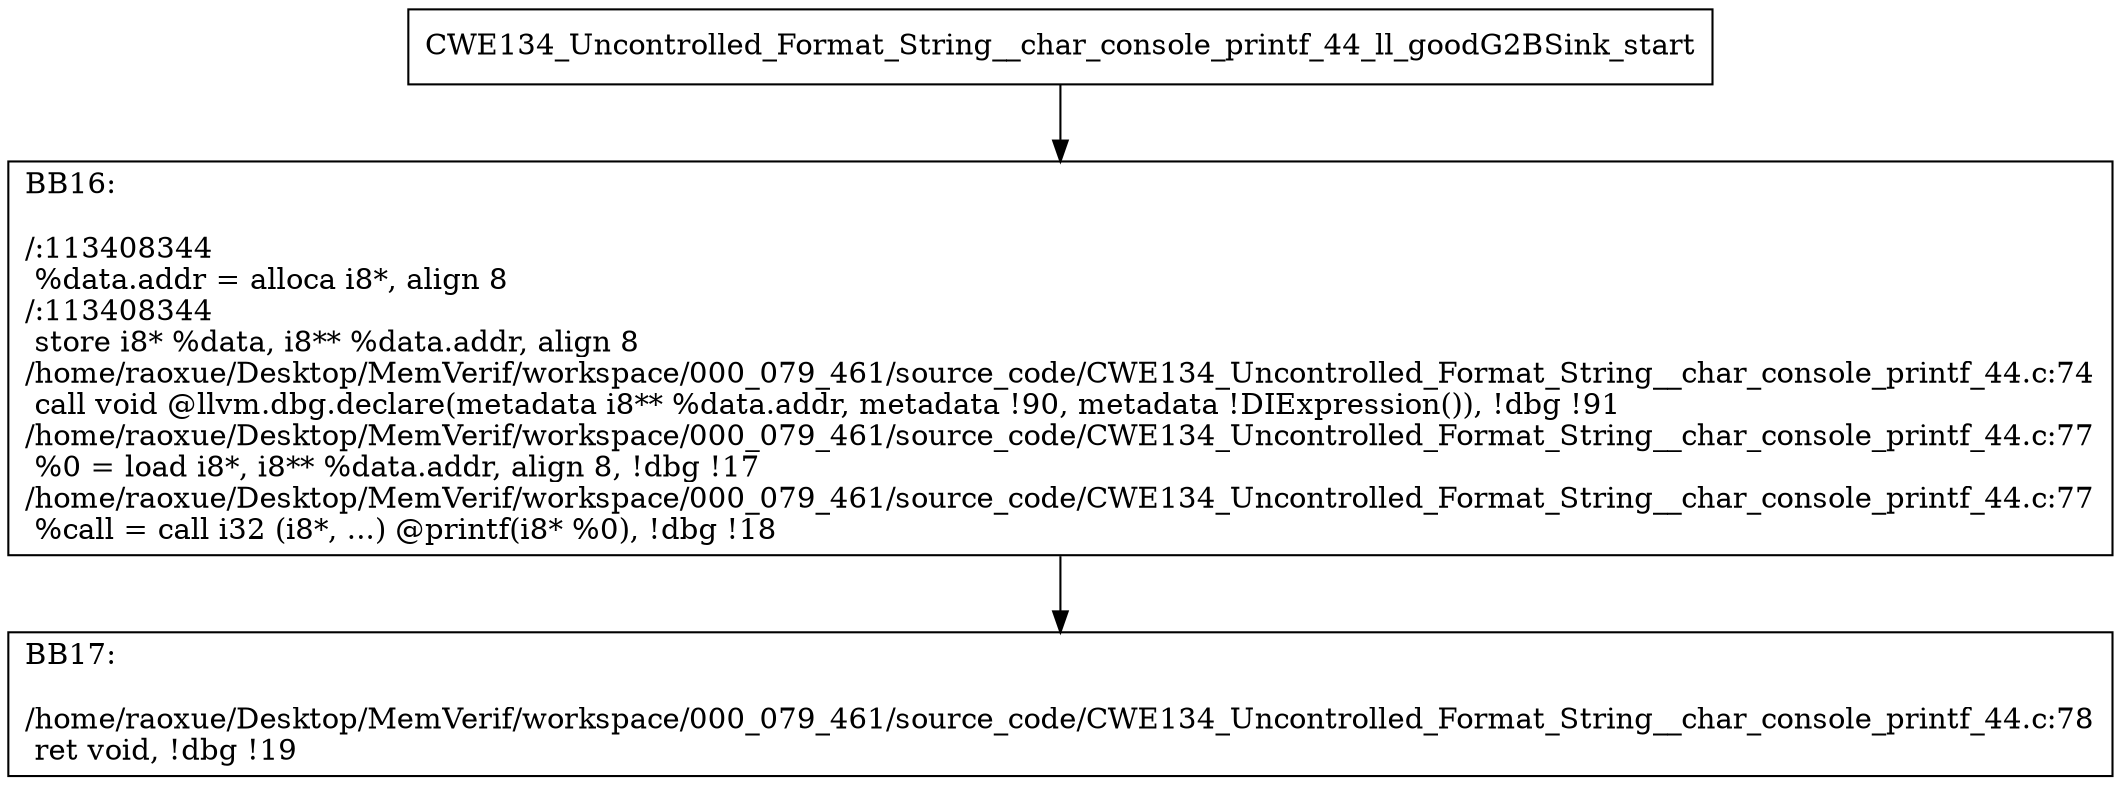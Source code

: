 digraph "CFG for'CWE134_Uncontrolled_Format_String__char_console_printf_44_ll_goodG2BSink' function" {
	BBCWE134_Uncontrolled_Format_String__char_console_printf_44_ll_goodG2BSink_start[shape=record,label="{CWE134_Uncontrolled_Format_String__char_console_printf_44_ll_goodG2BSink_start}"];
	BBCWE134_Uncontrolled_Format_String__char_console_printf_44_ll_goodG2BSink_start-> CWE134_Uncontrolled_Format_String__char_console_printf_44_ll_goodG2BSinkBB16;
	CWE134_Uncontrolled_Format_String__char_console_printf_44_ll_goodG2BSinkBB16 [shape=record, label="{BB16:\l\l/:113408344\l
  %data.addr = alloca i8*, align 8\l
/:113408344\l
  store i8* %data, i8** %data.addr, align 8\l
/home/raoxue/Desktop/MemVerif/workspace/000_079_461/source_code/CWE134_Uncontrolled_Format_String__char_console_printf_44.c:74\l
  call void @llvm.dbg.declare(metadata i8** %data.addr, metadata !90, metadata !DIExpression()), !dbg !91\l
/home/raoxue/Desktop/MemVerif/workspace/000_079_461/source_code/CWE134_Uncontrolled_Format_String__char_console_printf_44.c:77\l
  %0 = load i8*, i8** %data.addr, align 8, !dbg !17\l
/home/raoxue/Desktop/MemVerif/workspace/000_079_461/source_code/CWE134_Uncontrolled_Format_String__char_console_printf_44.c:77\l
  %call = call i32 (i8*, ...) @printf(i8* %0), !dbg !18\l
}"];
	CWE134_Uncontrolled_Format_String__char_console_printf_44_ll_goodG2BSinkBB16-> CWE134_Uncontrolled_Format_String__char_console_printf_44_ll_goodG2BSinkBB17;
	CWE134_Uncontrolled_Format_String__char_console_printf_44_ll_goodG2BSinkBB17 [shape=record, label="{BB17:\l\l/home/raoxue/Desktop/MemVerif/workspace/000_079_461/source_code/CWE134_Uncontrolled_Format_String__char_console_printf_44.c:78\l
  ret void, !dbg !19\l
}"];
}
